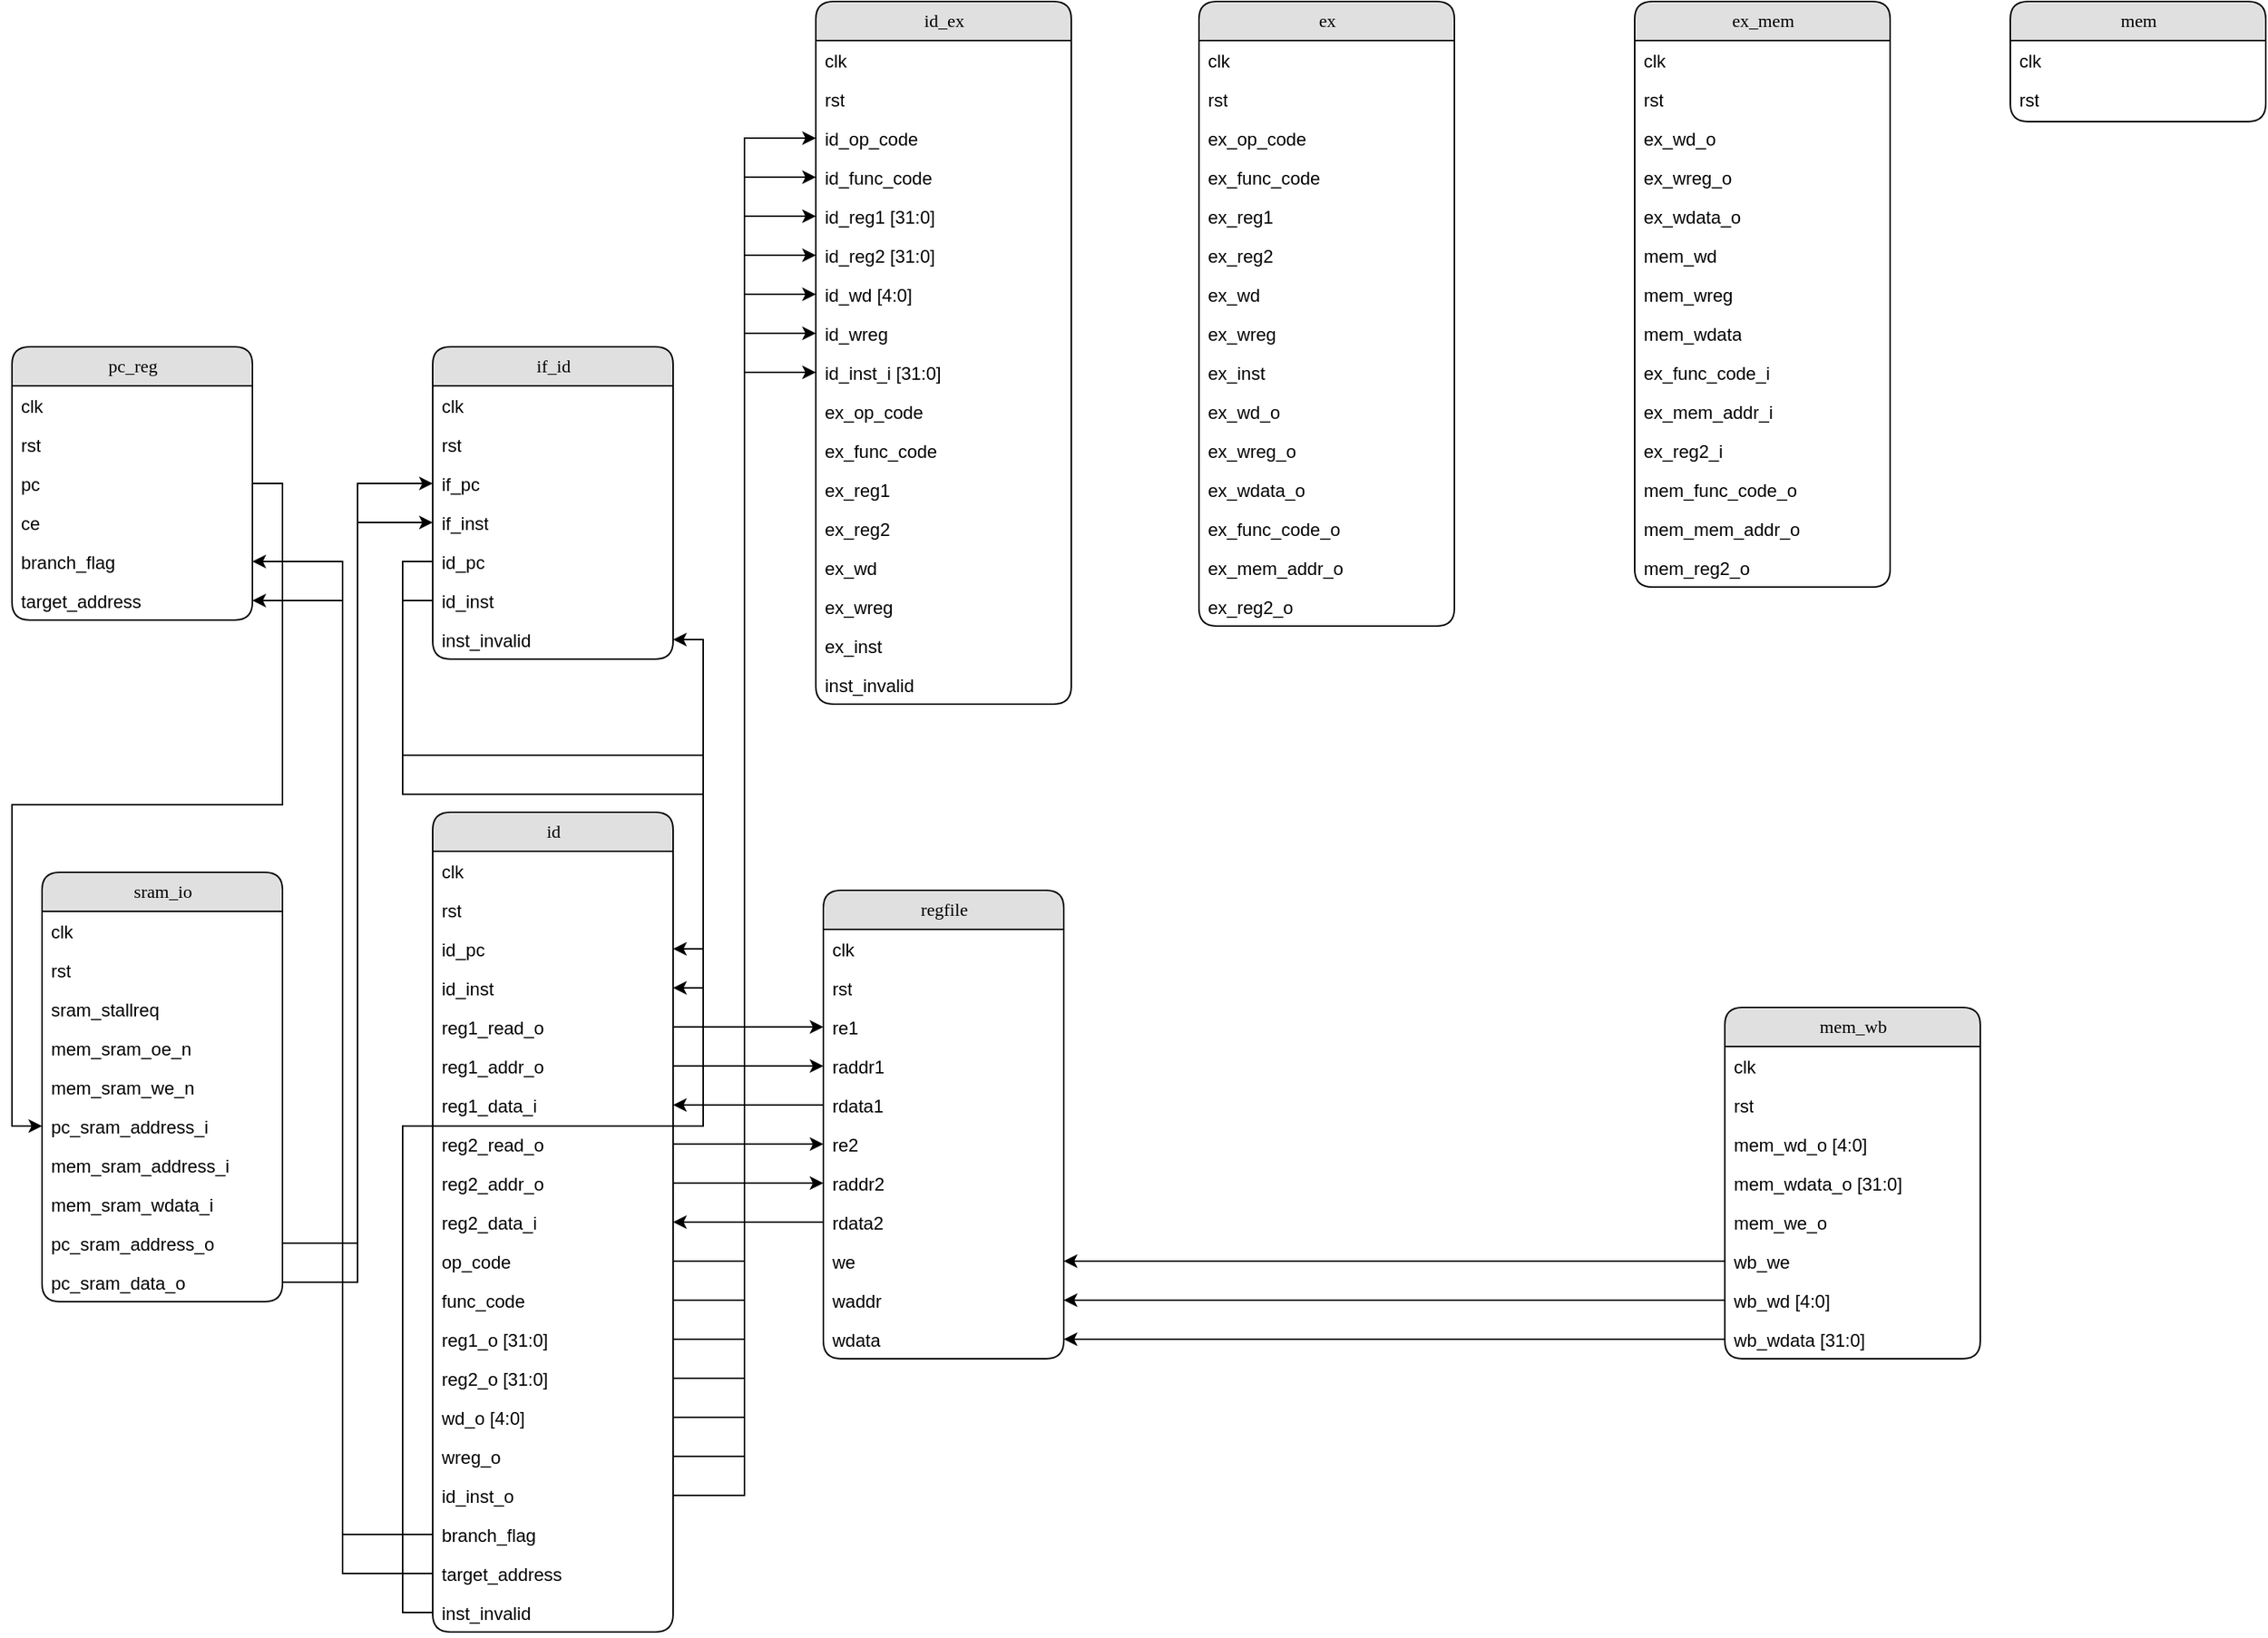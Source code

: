 <mxfile version="13.9.2" type="github">
  <diagram name="Page-1" id="b520641d-4fe3-3701-9064-5fc419738815">
    <mxGraphModel dx="2062" dy="2255" grid="1" gridSize="10" guides="1" tooltips="1" connect="1" arrows="1" fold="1" page="1" pageScale="1" pageWidth="850" pageHeight="1100" background="#ffffff" math="0" shadow="0">
      <root>
        <mxCell id="0" />
        <mxCell id="1" parent="0" />
        <mxCell id="21ea969265ad0168-6" value="pc_reg" style="swimlane;html=1;fontStyle=0;childLayout=stackLayout;horizontal=1;startSize=26;fillColor=#e0e0e0;horizontalStack=0;resizeParent=1;resizeLast=0;collapsible=1;marginBottom=0;swimlaneFillColor=#ffffff;align=center;rounded=1;shadow=0;comic=0;labelBackgroundColor=none;strokeWidth=1;fontFamily=Verdana;fontSize=12" parent="1" vertex="1">
          <mxGeometry x="50" y="130" width="160" height="182" as="geometry">
            <mxRectangle x="160" y="74" width="70" height="26" as="alternateBounds" />
          </mxGeometry>
        </mxCell>
        <mxCell id="21ea969265ad0168-7" value="clk" style="text;html=1;strokeColor=none;fillColor=none;spacingLeft=4;spacingRight=4;whiteSpace=wrap;overflow=hidden;rotatable=0;points=[[0,0.5],[1,0.5]];portConstraint=eastwest;" parent="21ea969265ad0168-6" vertex="1">
          <mxGeometry y="26" width="160" height="26" as="geometry" />
        </mxCell>
        <mxCell id="21ea969265ad0168-8" value="rst" style="text;html=1;strokeColor=none;fillColor=none;spacingLeft=4;spacingRight=4;whiteSpace=wrap;overflow=hidden;rotatable=0;points=[[0,0.5],[1,0.5]];portConstraint=eastwest;" parent="21ea969265ad0168-6" vertex="1">
          <mxGeometry y="52" width="160" height="26" as="geometry" />
        </mxCell>
        <mxCell id="21ea969265ad0168-9" value="pc" style="text;html=1;strokeColor=none;fillColor=none;spacingLeft=4;spacingRight=4;whiteSpace=wrap;overflow=hidden;rotatable=0;points=[[0,0.5],[1,0.5]];portConstraint=eastwest;" parent="21ea969265ad0168-6" vertex="1">
          <mxGeometry y="78" width="160" height="26" as="geometry" />
        </mxCell>
        <mxCell id="YsdhhC4Hr84g5VF4oJ76-20" value="ce" style="text;html=1;strokeColor=none;fillColor=none;spacingLeft=4;spacingRight=4;whiteSpace=wrap;overflow=hidden;rotatable=0;points=[[0,0.5],[1,0.5]];portConstraint=eastwest;" vertex="1" parent="21ea969265ad0168-6">
          <mxGeometry y="104" width="160" height="26" as="geometry" />
        </mxCell>
        <mxCell id="YsdhhC4Hr84g5VF4oJ76-26" value="branch_flag" style="text;html=1;strokeColor=none;fillColor=none;spacingLeft=4;spacingRight=4;whiteSpace=wrap;overflow=hidden;rotatable=0;points=[[0,0.5],[1,0.5]];portConstraint=eastwest;" vertex="1" parent="21ea969265ad0168-6">
          <mxGeometry y="130" width="160" height="26" as="geometry" />
        </mxCell>
        <mxCell id="YsdhhC4Hr84g5VF4oJ76-27" value="target_address" style="text;html=1;strokeColor=none;fillColor=none;spacingLeft=4;spacingRight=4;whiteSpace=wrap;overflow=hidden;rotatable=0;points=[[0,0.5],[1,0.5]];portConstraint=eastwest;" vertex="1" parent="21ea969265ad0168-6">
          <mxGeometry y="156" width="160" height="26" as="geometry" />
        </mxCell>
        <mxCell id="YsdhhC4Hr84g5VF4oJ76-32" value="sram_io" style="swimlane;html=1;fontStyle=0;childLayout=stackLayout;horizontal=1;startSize=26;fillColor=#e0e0e0;horizontalStack=0;resizeParent=1;resizeLast=0;collapsible=1;marginBottom=0;swimlaneFillColor=#ffffff;align=center;rounded=1;shadow=0;comic=0;labelBackgroundColor=none;strokeWidth=1;fontFamily=Verdana;fontSize=12" vertex="1" parent="1">
          <mxGeometry x="70" y="480" width="160" height="286" as="geometry" />
        </mxCell>
        <mxCell id="YsdhhC4Hr84g5VF4oJ76-33" value="clk" style="text;html=1;strokeColor=none;fillColor=none;spacingLeft=4;spacingRight=4;whiteSpace=wrap;overflow=hidden;rotatable=0;points=[[0,0.5],[1,0.5]];portConstraint=eastwest;" vertex="1" parent="YsdhhC4Hr84g5VF4oJ76-32">
          <mxGeometry y="26" width="160" height="26" as="geometry" />
        </mxCell>
        <mxCell id="YsdhhC4Hr84g5VF4oJ76-34" value="rst" style="text;html=1;strokeColor=none;fillColor=none;spacingLeft=4;spacingRight=4;whiteSpace=wrap;overflow=hidden;rotatable=0;points=[[0,0.5],[1,0.5]];portConstraint=eastwest;" vertex="1" parent="YsdhhC4Hr84g5VF4oJ76-32">
          <mxGeometry y="52" width="160" height="26" as="geometry" />
        </mxCell>
        <mxCell id="YsdhhC4Hr84g5VF4oJ76-35" value="sram_stallreq" style="text;html=1;strokeColor=none;fillColor=none;spacingLeft=4;spacingRight=4;whiteSpace=wrap;overflow=hidden;rotatable=0;points=[[0,0.5],[1,0.5]];portConstraint=eastwest;" vertex="1" parent="YsdhhC4Hr84g5VF4oJ76-32">
          <mxGeometry y="78" width="160" height="26" as="geometry" />
        </mxCell>
        <mxCell id="YsdhhC4Hr84g5VF4oJ76-36" value="mem_sram_oe_n" style="text;html=1;strokeColor=none;fillColor=none;spacingLeft=4;spacingRight=4;whiteSpace=wrap;overflow=hidden;rotatable=0;points=[[0,0.5],[1,0.5]];portConstraint=eastwest;" vertex="1" parent="YsdhhC4Hr84g5VF4oJ76-32">
          <mxGeometry y="104" width="160" height="26" as="geometry" />
        </mxCell>
        <mxCell id="YsdhhC4Hr84g5VF4oJ76-37" value="mem_sram_we_n" style="text;html=1;strokeColor=none;fillColor=none;spacingLeft=4;spacingRight=4;whiteSpace=wrap;overflow=hidden;rotatable=0;points=[[0,0.5],[1,0.5]];portConstraint=eastwest;" vertex="1" parent="YsdhhC4Hr84g5VF4oJ76-32">
          <mxGeometry y="130" width="160" height="26" as="geometry" />
        </mxCell>
        <mxCell id="YsdhhC4Hr84g5VF4oJ76-38" value="pc_sram_address_i" style="text;html=1;strokeColor=none;fillColor=none;spacingLeft=4;spacingRight=4;whiteSpace=wrap;overflow=hidden;rotatable=0;points=[[0,0.5],[1,0.5]];portConstraint=eastwest;" vertex="1" parent="YsdhhC4Hr84g5VF4oJ76-32">
          <mxGeometry y="156" width="160" height="26" as="geometry" />
        </mxCell>
        <mxCell id="YsdhhC4Hr84g5VF4oJ76-39" value="mem_sram_address_i" style="text;html=1;strokeColor=none;fillColor=none;spacingLeft=4;spacingRight=4;whiteSpace=wrap;overflow=hidden;rotatable=0;points=[[0,0.5],[1,0.5]];portConstraint=eastwest;" vertex="1" parent="YsdhhC4Hr84g5VF4oJ76-32">
          <mxGeometry y="182" width="160" height="26" as="geometry" />
        </mxCell>
        <mxCell id="YsdhhC4Hr84g5VF4oJ76-40" value="mem_sram_wdata_i" style="text;html=1;strokeColor=none;fillColor=none;spacingLeft=4;spacingRight=4;whiteSpace=wrap;overflow=hidden;rotatable=0;points=[[0,0.5],[1,0.5]];portConstraint=eastwest;" vertex="1" parent="YsdhhC4Hr84g5VF4oJ76-32">
          <mxGeometry y="208" width="160" height="26" as="geometry" />
        </mxCell>
        <mxCell id="YsdhhC4Hr84g5VF4oJ76-42" value="pc_sram_address_o" style="text;html=1;strokeColor=none;fillColor=none;spacingLeft=4;spacingRight=4;whiteSpace=wrap;overflow=hidden;rotatable=0;points=[[0,0.5],[1,0.5]];portConstraint=eastwest;" vertex="1" parent="YsdhhC4Hr84g5VF4oJ76-32">
          <mxGeometry y="234" width="160" height="26" as="geometry" />
        </mxCell>
        <mxCell id="YsdhhC4Hr84g5VF4oJ76-41" value="pc_sram_data_o" style="text;html=1;strokeColor=none;fillColor=none;spacingLeft=4;spacingRight=4;whiteSpace=wrap;overflow=hidden;rotatable=0;points=[[0,0.5],[1,0.5]];portConstraint=eastwest;" vertex="1" parent="YsdhhC4Hr84g5VF4oJ76-32">
          <mxGeometry y="260" width="160" height="26" as="geometry" />
        </mxCell>
        <mxCell id="YsdhhC4Hr84g5VF4oJ76-43" style="edgeStyle=orthogonalEdgeStyle;rounded=0;orthogonalLoop=1;jettySize=auto;html=1;" edge="1" parent="1" source="21ea969265ad0168-9" target="YsdhhC4Hr84g5VF4oJ76-38">
          <mxGeometry relative="1" as="geometry" />
        </mxCell>
        <mxCell id="YsdhhC4Hr84g5VF4oJ76-44" value="if_id" style="swimlane;html=1;fontStyle=0;childLayout=stackLayout;horizontal=1;startSize=26;fillColor=#e0e0e0;horizontalStack=0;resizeParent=1;resizeLast=0;collapsible=1;marginBottom=0;swimlaneFillColor=#ffffff;align=center;rounded=1;shadow=0;comic=0;labelBackgroundColor=none;strokeWidth=1;fontFamily=Verdana;fontSize=12" vertex="1" parent="1">
          <mxGeometry x="330" y="130" width="160" height="208" as="geometry" />
        </mxCell>
        <mxCell id="YsdhhC4Hr84g5VF4oJ76-45" value="clk" style="text;html=1;strokeColor=none;fillColor=none;spacingLeft=4;spacingRight=4;whiteSpace=wrap;overflow=hidden;rotatable=0;points=[[0,0.5],[1,0.5]];portConstraint=eastwest;" vertex="1" parent="YsdhhC4Hr84g5VF4oJ76-44">
          <mxGeometry y="26" width="160" height="26" as="geometry" />
        </mxCell>
        <mxCell id="YsdhhC4Hr84g5VF4oJ76-46" value="rst" style="text;html=1;strokeColor=none;fillColor=none;spacingLeft=4;spacingRight=4;whiteSpace=wrap;overflow=hidden;rotatable=0;points=[[0,0.5],[1,0.5]];portConstraint=eastwest;" vertex="1" parent="YsdhhC4Hr84g5VF4oJ76-44">
          <mxGeometry y="52" width="160" height="26" as="geometry" />
        </mxCell>
        <mxCell id="YsdhhC4Hr84g5VF4oJ76-47" value="if_pc" style="text;html=1;strokeColor=none;fillColor=none;spacingLeft=4;spacingRight=4;whiteSpace=wrap;overflow=hidden;rotatable=0;points=[[0,0.5],[1,0.5]];portConstraint=eastwest;" vertex="1" parent="YsdhhC4Hr84g5VF4oJ76-44">
          <mxGeometry y="78" width="160" height="26" as="geometry" />
        </mxCell>
        <mxCell id="YsdhhC4Hr84g5VF4oJ76-48" value="if_inst" style="text;html=1;strokeColor=none;fillColor=none;spacingLeft=4;spacingRight=4;whiteSpace=wrap;overflow=hidden;rotatable=0;points=[[0,0.5],[1,0.5]];portConstraint=eastwest;" vertex="1" parent="YsdhhC4Hr84g5VF4oJ76-44">
          <mxGeometry y="104" width="160" height="26" as="geometry" />
        </mxCell>
        <mxCell id="YsdhhC4Hr84g5VF4oJ76-49" value="id_pc" style="text;html=1;strokeColor=none;fillColor=none;spacingLeft=4;spacingRight=4;whiteSpace=wrap;overflow=hidden;rotatable=0;points=[[0,0.5],[1,0.5]];portConstraint=eastwest;" vertex="1" parent="YsdhhC4Hr84g5VF4oJ76-44">
          <mxGeometry y="130" width="160" height="26" as="geometry" />
        </mxCell>
        <mxCell id="YsdhhC4Hr84g5VF4oJ76-50" value="id_inst" style="text;html=1;strokeColor=none;fillColor=none;spacingLeft=4;spacingRight=4;whiteSpace=wrap;overflow=hidden;rotatable=0;points=[[0,0.5],[1,0.5]];portConstraint=eastwest;" vertex="1" parent="YsdhhC4Hr84g5VF4oJ76-44">
          <mxGeometry y="156" width="160" height="26" as="geometry" />
        </mxCell>
        <mxCell id="YsdhhC4Hr84g5VF4oJ76-51" value="inst_invalid" style="text;html=1;strokeColor=none;fillColor=none;spacingLeft=4;spacingRight=4;whiteSpace=wrap;overflow=hidden;rotatable=0;points=[[0,0.5],[1,0.5]];portConstraint=eastwest;" vertex="1" parent="YsdhhC4Hr84g5VF4oJ76-44">
          <mxGeometry y="182" width="160" height="26" as="geometry" />
        </mxCell>
        <mxCell id="YsdhhC4Hr84g5VF4oJ76-52" style="edgeStyle=orthogonalEdgeStyle;rounded=0;orthogonalLoop=1;jettySize=auto;html=1;" edge="1" parent="1" source="YsdhhC4Hr84g5VF4oJ76-42" target="YsdhhC4Hr84g5VF4oJ76-47">
          <mxGeometry relative="1" as="geometry" />
        </mxCell>
        <mxCell id="YsdhhC4Hr84g5VF4oJ76-53" style="edgeStyle=orthogonalEdgeStyle;rounded=0;orthogonalLoop=1;jettySize=auto;html=1;" edge="1" parent="1" source="YsdhhC4Hr84g5VF4oJ76-41" target="YsdhhC4Hr84g5VF4oJ76-48">
          <mxGeometry relative="1" as="geometry" />
        </mxCell>
        <mxCell id="YsdhhC4Hr84g5VF4oJ76-54" value="id" style="swimlane;html=1;fontStyle=0;childLayout=stackLayout;horizontal=1;startSize=26;fillColor=#e0e0e0;horizontalStack=0;resizeParent=1;resizeLast=0;collapsible=1;marginBottom=0;swimlaneFillColor=#ffffff;align=center;rounded=1;shadow=0;comic=0;labelBackgroundColor=none;strokeWidth=1;fontFamily=Verdana;fontSize=12" vertex="1" parent="1">
          <mxGeometry x="330" y="440" width="160" height="546" as="geometry" />
        </mxCell>
        <mxCell id="YsdhhC4Hr84g5VF4oJ76-55" value="clk" style="text;html=1;strokeColor=none;fillColor=none;spacingLeft=4;spacingRight=4;whiteSpace=wrap;overflow=hidden;rotatable=0;points=[[0,0.5],[1,0.5]];portConstraint=eastwest;" vertex="1" parent="YsdhhC4Hr84g5VF4oJ76-54">
          <mxGeometry y="26" width="160" height="26" as="geometry" />
        </mxCell>
        <mxCell id="YsdhhC4Hr84g5VF4oJ76-56" value="rst" style="text;html=1;strokeColor=none;fillColor=none;spacingLeft=4;spacingRight=4;whiteSpace=wrap;overflow=hidden;rotatable=0;points=[[0,0.5],[1,0.5]];portConstraint=eastwest;" vertex="1" parent="YsdhhC4Hr84g5VF4oJ76-54">
          <mxGeometry y="52" width="160" height="26" as="geometry" />
        </mxCell>
        <mxCell id="YsdhhC4Hr84g5VF4oJ76-57" value="id_pc" style="text;html=1;strokeColor=none;fillColor=none;spacingLeft=4;spacingRight=4;whiteSpace=wrap;overflow=hidden;rotatable=0;points=[[0,0.5],[1,0.5]];portConstraint=eastwest;" vertex="1" parent="YsdhhC4Hr84g5VF4oJ76-54">
          <mxGeometry y="78" width="160" height="26" as="geometry" />
        </mxCell>
        <mxCell id="YsdhhC4Hr84g5VF4oJ76-58" value="id_inst" style="text;html=1;strokeColor=none;fillColor=none;spacingLeft=4;spacingRight=4;whiteSpace=wrap;overflow=hidden;rotatable=0;points=[[0,0.5],[1,0.5]];portConstraint=eastwest;" vertex="1" parent="YsdhhC4Hr84g5VF4oJ76-54">
          <mxGeometry y="104" width="160" height="26" as="geometry" />
        </mxCell>
        <mxCell id="YsdhhC4Hr84g5VF4oJ76-80" value="reg1_read_o" style="text;html=1;strokeColor=none;fillColor=none;spacingLeft=4;spacingRight=4;whiteSpace=wrap;overflow=hidden;rotatable=0;points=[[0,0.5],[1,0.5]];portConstraint=eastwest;" vertex="1" parent="YsdhhC4Hr84g5VF4oJ76-54">
          <mxGeometry y="130" width="160" height="26" as="geometry" />
        </mxCell>
        <mxCell id="YsdhhC4Hr84g5VF4oJ76-73" value="reg1_addr_o" style="text;html=1;strokeColor=none;fillColor=none;spacingLeft=4;spacingRight=4;whiteSpace=wrap;overflow=hidden;rotatable=0;points=[[0,0.5],[1,0.5]];portConstraint=eastwest;" vertex="1" parent="YsdhhC4Hr84g5VF4oJ76-54">
          <mxGeometry y="156" width="160" height="26" as="geometry" />
        </mxCell>
        <mxCell id="YsdhhC4Hr84g5VF4oJ76-78" value="reg1_data_i" style="text;html=1;strokeColor=none;fillColor=none;spacingLeft=4;spacingRight=4;whiteSpace=wrap;overflow=hidden;rotatable=0;points=[[0,0.5],[1,0.5]];portConstraint=eastwest;" vertex="1" parent="YsdhhC4Hr84g5VF4oJ76-54">
          <mxGeometry y="182" width="160" height="26" as="geometry" />
        </mxCell>
        <mxCell id="YsdhhC4Hr84g5VF4oJ76-74" value="reg2_read_o" style="text;html=1;strokeColor=none;fillColor=none;spacingLeft=4;spacingRight=4;whiteSpace=wrap;overflow=hidden;rotatable=0;points=[[0,0.5],[1,0.5]];portConstraint=eastwest;" vertex="1" parent="YsdhhC4Hr84g5VF4oJ76-54">
          <mxGeometry y="208" width="160" height="26" as="geometry" />
        </mxCell>
        <mxCell id="YsdhhC4Hr84g5VF4oJ76-79" value="reg2_addr_o" style="text;html=1;strokeColor=none;fillColor=none;spacingLeft=4;spacingRight=4;whiteSpace=wrap;overflow=hidden;rotatable=0;points=[[0,0.5],[1,0.5]];portConstraint=eastwest;" vertex="1" parent="YsdhhC4Hr84g5VF4oJ76-54">
          <mxGeometry y="234" width="160" height="26" as="geometry" />
        </mxCell>
        <mxCell id="YsdhhC4Hr84g5VF4oJ76-81" value="reg2_data_i" style="text;html=1;strokeColor=none;fillColor=none;spacingLeft=4;spacingRight=4;whiteSpace=wrap;overflow=hidden;rotatable=0;points=[[0,0.5],[1,0.5]];portConstraint=eastwest;" vertex="1" parent="YsdhhC4Hr84g5VF4oJ76-54">
          <mxGeometry y="260" width="160" height="26" as="geometry" />
        </mxCell>
        <mxCell id="YsdhhC4Hr84g5VF4oJ76-88" value="op_code" style="text;html=1;strokeColor=none;fillColor=none;spacingLeft=4;spacingRight=4;whiteSpace=wrap;overflow=hidden;rotatable=0;points=[[0,0.5],[1,0.5]];portConstraint=eastwest;" vertex="1" parent="YsdhhC4Hr84g5VF4oJ76-54">
          <mxGeometry y="286" width="160" height="26" as="geometry" />
        </mxCell>
        <mxCell id="YsdhhC4Hr84g5VF4oJ76-89" value="func_code" style="text;html=1;strokeColor=none;fillColor=none;spacingLeft=4;spacingRight=4;whiteSpace=wrap;overflow=hidden;rotatable=0;points=[[0,0.5],[1,0.5]];portConstraint=eastwest;" vertex="1" parent="YsdhhC4Hr84g5VF4oJ76-54">
          <mxGeometry y="312" width="160" height="26" as="geometry" />
        </mxCell>
        <mxCell id="YsdhhC4Hr84g5VF4oJ76-90" value="reg1_o [31:0]" style="text;html=1;strokeColor=none;fillColor=none;spacingLeft=4;spacingRight=4;whiteSpace=wrap;overflow=hidden;rotatable=0;points=[[0,0.5],[1,0.5]];portConstraint=eastwest;" vertex="1" parent="YsdhhC4Hr84g5VF4oJ76-54">
          <mxGeometry y="338" width="160" height="26" as="geometry" />
        </mxCell>
        <mxCell id="YsdhhC4Hr84g5VF4oJ76-91" value="reg2_o [31:0]" style="text;html=1;strokeColor=none;fillColor=none;spacingLeft=4;spacingRight=4;whiteSpace=wrap;overflow=hidden;rotatable=0;points=[[0,0.5],[1,0.5]];portConstraint=eastwest;" vertex="1" parent="YsdhhC4Hr84g5VF4oJ76-54">
          <mxGeometry y="364" width="160" height="26" as="geometry" />
        </mxCell>
        <mxCell id="YsdhhC4Hr84g5VF4oJ76-92" value="wd_o [4:0]" style="text;html=1;strokeColor=none;fillColor=none;spacingLeft=4;spacingRight=4;whiteSpace=wrap;overflow=hidden;rotatable=0;points=[[0,0.5],[1,0.5]];portConstraint=eastwest;" vertex="1" parent="YsdhhC4Hr84g5VF4oJ76-54">
          <mxGeometry y="390" width="160" height="26" as="geometry" />
        </mxCell>
        <mxCell id="YsdhhC4Hr84g5VF4oJ76-93" value="wreg_o" style="text;html=1;strokeColor=none;fillColor=none;spacingLeft=4;spacingRight=4;whiteSpace=wrap;overflow=hidden;rotatable=0;points=[[0,0.5],[1,0.5]];portConstraint=eastwest;" vertex="1" parent="YsdhhC4Hr84g5VF4oJ76-54">
          <mxGeometry y="416" width="160" height="26" as="geometry" />
        </mxCell>
        <mxCell id="YsdhhC4Hr84g5VF4oJ76-145" value="id_inst_o" style="text;html=1;strokeColor=none;fillColor=none;spacingLeft=4;spacingRight=4;whiteSpace=wrap;overflow=hidden;rotatable=0;points=[[0,0.5],[1,0.5]];portConstraint=eastwest;" vertex="1" parent="YsdhhC4Hr84g5VF4oJ76-54">
          <mxGeometry y="442" width="160" height="26" as="geometry" />
        </mxCell>
        <mxCell id="YsdhhC4Hr84g5VF4oJ76-146" value="branch_flag" style="text;html=1;strokeColor=none;fillColor=none;spacingLeft=4;spacingRight=4;whiteSpace=wrap;overflow=hidden;rotatable=0;points=[[0,0.5],[1,0.5]];portConstraint=eastwest;" vertex="1" parent="YsdhhC4Hr84g5VF4oJ76-54">
          <mxGeometry y="468" width="160" height="26" as="geometry" />
        </mxCell>
        <mxCell id="YsdhhC4Hr84g5VF4oJ76-147" value="target_address" style="text;html=1;strokeColor=none;fillColor=none;spacingLeft=4;spacingRight=4;whiteSpace=wrap;overflow=hidden;rotatable=0;points=[[0,0.5],[1,0.5]];portConstraint=eastwest;" vertex="1" parent="YsdhhC4Hr84g5VF4oJ76-54">
          <mxGeometry y="494" width="160" height="26" as="geometry" />
        </mxCell>
        <mxCell id="YsdhhC4Hr84g5VF4oJ76-148" value="inst_invalid" style="text;html=1;strokeColor=none;fillColor=none;spacingLeft=4;spacingRight=4;whiteSpace=wrap;overflow=hidden;rotatable=0;points=[[0,0.5],[1,0.5]];portConstraint=eastwest;" vertex="1" parent="YsdhhC4Hr84g5VF4oJ76-54">
          <mxGeometry y="520" width="160" height="26" as="geometry" />
        </mxCell>
        <mxCell id="YsdhhC4Hr84g5VF4oJ76-59" style="edgeStyle=orthogonalEdgeStyle;rounded=0;orthogonalLoop=1;jettySize=auto;html=1;" edge="1" parent="1" source="YsdhhC4Hr84g5VF4oJ76-49" target="YsdhhC4Hr84g5VF4oJ76-57">
          <mxGeometry relative="1" as="geometry" />
        </mxCell>
        <mxCell id="YsdhhC4Hr84g5VF4oJ76-60" style="edgeStyle=orthogonalEdgeStyle;rounded=0;orthogonalLoop=1;jettySize=auto;html=1;" edge="1" parent="1" source="YsdhhC4Hr84g5VF4oJ76-50" target="YsdhhC4Hr84g5VF4oJ76-58">
          <mxGeometry relative="1" as="geometry" />
        </mxCell>
        <mxCell id="YsdhhC4Hr84g5VF4oJ76-61" value="regfile" style="swimlane;html=1;fontStyle=0;childLayout=stackLayout;horizontal=1;startSize=26;fillColor=#e0e0e0;horizontalStack=0;resizeParent=1;resizeLast=0;collapsible=1;marginBottom=0;swimlaneFillColor=#ffffff;align=center;rounded=1;shadow=0;comic=0;labelBackgroundColor=none;strokeWidth=1;fontFamily=Verdana;fontSize=12" vertex="1" parent="1">
          <mxGeometry x="590" y="492" width="160" height="312" as="geometry" />
        </mxCell>
        <mxCell id="YsdhhC4Hr84g5VF4oJ76-62" value="clk" style="text;html=1;strokeColor=none;fillColor=none;spacingLeft=4;spacingRight=4;whiteSpace=wrap;overflow=hidden;rotatable=0;points=[[0,0.5],[1,0.5]];portConstraint=eastwest;" vertex="1" parent="YsdhhC4Hr84g5VF4oJ76-61">
          <mxGeometry y="26" width="160" height="26" as="geometry" />
        </mxCell>
        <mxCell id="YsdhhC4Hr84g5VF4oJ76-63" value="rst" style="text;html=1;strokeColor=none;fillColor=none;spacingLeft=4;spacingRight=4;whiteSpace=wrap;overflow=hidden;rotatable=0;points=[[0,0.5],[1,0.5]];portConstraint=eastwest;" vertex="1" parent="YsdhhC4Hr84g5VF4oJ76-61">
          <mxGeometry y="52" width="160" height="26" as="geometry" />
        </mxCell>
        <mxCell id="YsdhhC4Hr84g5VF4oJ76-65" value="re1" style="text;html=1;strokeColor=none;fillColor=none;spacingLeft=4;spacingRight=4;whiteSpace=wrap;overflow=hidden;rotatable=0;points=[[0,0.5],[1,0.5]];portConstraint=eastwest;" vertex="1" parent="YsdhhC4Hr84g5VF4oJ76-61">
          <mxGeometry y="78" width="160" height="26" as="geometry" />
        </mxCell>
        <mxCell id="YsdhhC4Hr84g5VF4oJ76-64" value="raddr1" style="text;html=1;strokeColor=none;fillColor=none;spacingLeft=4;spacingRight=4;whiteSpace=wrap;overflow=hidden;rotatable=0;points=[[0,0.5],[1,0.5]];portConstraint=eastwest;" vertex="1" parent="YsdhhC4Hr84g5VF4oJ76-61">
          <mxGeometry y="104" width="160" height="26" as="geometry" />
        </mxCell>
        <mxCell id="YsdhhC4Hr84g5VF4oJ76-66" value="rdata1" style="text;html=1;strokeColor=none;fillColor=none;spacingLeft=4;spacingRight=4;whiteSpace=wrap;overflow=hidden;rotatable=0;points=[[0,0.5],[1,0.5]];portConstraint=eastwest;" vertex="1" parent="YsdhhC4Hr84g5VF4oJ76-61">
          <mxGeometry y="130" width="160" height="26" as="geometry" />
        </mxCell>
        <mxCell id="YsdhhC4Hr84g5VF4oJ76-68" value="re2" style="text;html=1;strokeColor=none;fillColor=none;spacingLeft=4;spacingRight=4;whiteSpace=wrap;overflow=hidden;rotatable=0;points=[[0,0.5],[1,0.5]];portConstraint=eastwest;" vertex="1" parent="YsdhhC4Hr84g5VF4oJ76-61">
          <mxGeometry y="156" width="160" height="26" as="geometry" />
        </mxCell>
        <mxCell id="YsdhhC4Hr84g5VF4oJ76-67" value="raddr2" style="text;html=1;strokeColor=none;fillColor=none;spacingLeft=4;spacingRight=4;whiteSpace=wrap;overflow=hidden;rotatable=0;points=[[0,0.5],[1,0.5]];portConstraint=eastwest;" vertex="1" parent="YsdhhC4Hr84g5VF4oJ76-61">
          <mxGeometry y="182" width="160" height="26" as="geometry" />
        </mxCell>
        <mxCell id="YsdhhC4Hr84g5VF4oJ76-69" value="rdata2" style="text;html=1;strokeColor=none;fillColor=none;spacingLeft=4;spacingRight=4;whiteSpace=wrap;overflow=hidden;rotatable=0;points=[[0,0.5],[1,0.5]];portConstraint=eastwest;" vertex="1" parent="YsdhhC4Hr84g5VF4oJ76-61">
          <mxGeometry y="208" width="160" height="26" as="geometry" />
        </mxCell>
        <mxCell id="YsdhhC4Hr84g5VF4oJ76-70" value="we" style="text;html=1;strokeColor=none;fillColor=none;spacingLeft=4;spacingRight=4;whiteSpace=wrap;overflow=hidden;rotatable=0;points=[[0,0.5],[1,0.5]];portConstraint=eastwest;" vertex="1" parent="YsdhhC4Hr84g5VF4oJ76-61">
          <mxGeometry y="234" width="160" height="26" as="geometry" />
        </mxCell>
        <mxCell id="YsdhhC4Hr84g5VF4oJ76-71" value="waddr" style="text;html=1;strokeColor=none;fillColor=none;spacingLeft=4;spacingRight=4;whiteSpace=wrap;overflow=hidden;rotatable=0;points=[[0,0.5],[1,0.5]];portConstraint=eastwest;" vertex="1" parent="YsdhhC4Hr84g5VF4oJ76-61">
          <mxGeometry y="260" width="160" height="26" as="geometry" />
        </mxCell>
        <mxCell id="YsdhhC4Hr84g5VF4oJ76-72" value="wdata" style="text;html=1;strokeColor=none;fillColor=none;spacingLeft=4;spacingRight=4;whiteSpace=wrap;overflow=hidden;rotatable=0;points=[[0,0.5],[1,0.5]];portConstraint=eastwest;" vertex="1" parent="YsdhhC4Hr84g5VF4oJ76-61">
          <mxGeometry y="286" width="160" height="26" as="geometry" />
        </mxCell>
        <mxCell id="YsdhhC4Hr84g5VF4oJ76-82" style="edgeStyle=orthogonalEdgeStyle;rounded=0;orthogonalLoop=1;jettySize=auto;html=1;" edge="1" parent="1" source="YsdhhC4Hr84g5VF4oJ76-80" target="YsdhhC4Hr84g5VF4oJ76-65">
          <mxGeometry relative="1" as="geometry" />
        </mxCell>
        <mxCell id="YsdhhC4Hr84g5VF4oJ76-83" style="edgeStyle=orthogonalEdgeStyle;rounded=0;orthogonalLoop=1;jettySize=auto;html=1;" edge="1" parent="1" source="YsdhhC4Hr84g5VF4oJ76-73" target="YsdhhC4Hr84g5VF4oJ76-64">
          <mxGeometry relative="1" as="geometry" />
        </mxCell>
        <mxCell id="YsdhhC4Hr84g5VF4oJ76-84" style="edgeStyle=orthogonalEdgeStyle;rounded=0;orthogonalLoop=1;jettySize=auto;html=1;" edge="1" parent="1" source="YsdhhC4Hr84g5VF4oJ76-66" target="YsdhhC4Hr84g5VF4oJ76-78">
          <mxGeometry relative="1" as="geometry" />
        </mxCell>
        <mxCell id="YsdhhC4Hr84g5VF4oJ76-85" style="edgeStyle=orthogonalEdgeStyle;rounded=0;orthogonalLoop=1;jettySize=auto;html=1;" edge="1" parent="1" source="YsdhhC4Hr84g5VF4oJ76-74" target="YsdhhC4Hr84g5VF4oJ76-68">
          <mxGeometry relative="1" as="geometry" />
        </mxCell>
        <mxCell id="YsdhhC4Hr84g5VF4oJ76-86" style="edgeStyle=orthogonalEdgeStyle;rounded=0;orthogonalLoop=1;jettySize=auto;html=1;" edge="1" parent="1" source="YsdhhC4Hr84g5VF4oJ76-79" target="YsdhhC4Hr84g5VF4oJ76-67">
          <mxGeometry relative="1" as="geometry" />
        </mxCell>
        <mxCell id="YsdhhC4Hr84g5VF4oJ76-87" style="edgeStyle=orthogonalEdgeStyle;rounded=0;orthogonalLoop=1;jettySize=auto;html=1;" edge="1" parent="1" source="YsdhhC4Hr84g5VF4oJ76-69" target="YsdhhC4Hr84g5VF4oJ76-81">
          <mxGeometry relative="1" as="geometry" />
        </mxCell>
        <mxCell id="YsdhhC4Hr84g5VF4oJ76-94" value="id_ex" style="swimlane;html=1;fontStyle=0;childLayout=stackLayout;horizontal=1;startSize=26;fillColor=#e0e0e0;horizontalStack=0;resizeParent=1;resizeLast=0;collapsible=1;marginBottom=0;swimlaneFillColor=#ffffff;align=center;rounded=1;shadow=0;comic=0;labelBackgroundColor=none;strokeWidth=1;fontFamily=Verdana;fontSize=12" vertex="1" parent="1">
          <mxGeometry x="585" y="-100" width="170" height="468" as="geometry" />
        </mxCell>
        <mxCell id="YsdhhC4Hr84g5VF4oJ76-95" value="clk" style="text;html=1;strokeColor=none;fillColor=none;spacingLeft=4;spacingRight=4;whiteSpace=wrap;overflow=hidden;rotatable=0;points=[[0,0.5],[1,0.5]];portConstraint=eastwest;" vertex="1" parent="YsdhhC4Hr84g5VF4oJ76-94">
          <mxGeometry y="26" width="170" height="26" as="geometry" />
        </mxCell>
        <mxCell id="YsdhhC4Hr84g5VF4oJ76-96" value="rst" style="text;html=1;strokeColor=none;fillColor=none;spacingLeft=4;spacingRight=4;whiteSpace=wrap;overflow=hidden;rotatable=0;points=[[0,0.5],[1,0.5]];portConstraint=eastwest;" vertex="1" parent="YsdhhC4Hr84g5VF4oJ76-94">
          <mxGeometry y="52" width="170" height="26" as="geometry" />
        </mxCell>
        <mxCell id="YsdhhC4Hr84g5VF4oJ76-121" value="id_op_code" style="text;html=1;strokeColor=none;fillColor=none;spacingLeft=4;spacingRight=4;whiteSpace=wrap;overflow=hidden;rotatable=0;points=[[0,0.5],[1,0.5]];portConstraint=eastwest;" vertex="1" parent="YsdhhC4Hr84g5VF4oJ76-94">
          <mxGeometry y="78" width="170" height="26" as="geometry" />
        </mxCell>
        <mxCell id="YsdhhC4Hr84g5VF4oJ76-122" value="id_func_code" style="text;html=1;strokeColor=none;fillColor=none;spacingLeft=4;spacingRight=4;whiteSpace=wrap;overflow=hidden;rotatable=0;points=[[0,0.5],[1,0.5]];portConstraint=eastwest;" vertex="1" parent="YsdhhC4Hr84g5VF4oJ76-94">
          <mxGeometry y="104" width="170" height="26" as="geometry" />
        </mxCell>
        <mxCell id="YsdhhC4Hr84g5VF4oJ76-123" value="id_reg1 [31:0]" style="text;html=1;strokeColor=none;fillColor=none;spacingLeft=4;spacingRight=4;whiteSpace=wrap;overflow=hidden;rotatable=0;points=[[0,0.5],[1,0.5]];portConstraint=eastwest;" vertex="1" parent="YsdhhC4Hr84g5VF4oJ76-94">
          <mxGeometry y="130" width="170" height="26" as="geometry" />
        </mxCell>
        <mxCell id="YsdhhC4Hr84g5VF4oJ76-124" value="id_reg2 [31:0]" style="text;html=1;strokeColor=none;fillColor=none;spacingLeft=4;spacingRight=4;whiteSpace=wrap;overflow=hidden;rotatable=0;points=[[0,0.5],[1,0.5]];portConstraint=eastwest;" vertex="1" parent="YsdhhC4Hr84g5VF4oJ76-94">
          <mxGeometry y="156" width="170" height="26" as="geometry" />
        </mxCell>
        <mxCell id="YsdhhC4Hr84g5VF4oJ76-125" value="id_wd [4:0]" style="text;html=1;strokeColor=none;fillColor=none;spacingLeft=4;spacingRight=4;whiteSpace=wrap;overflow=hidden;rotatable=0;points=[[0,0.5],[1,0.5]];portConstraint=eastwest;" vertex="1" parent="YsdhhC4Hr84g5VF4oJ76-94">
          <mxGeometry y="182" width="170" height="26" as="geometry" />
        </mxCell>
        <mxCell id="YsdhhC4Hr84g5VF4oJ76-126" value="id_wreg" style="text;html=1;strokeColor=none;fillColor=none;spacingLeft=4;spacingRight=4;whiteSpace=wrap;overflow=hidden;rotatable=0;points=[[0,0.5],[1,0.5]];portConstraint=eastwest;" vertex="1" parent="YsdhhC4Hr84g5VF4oJ76-94">
          <mxGeometry y="208" width="170" height="26" as="geometry" />
        </mxCell>
        <mxCell id="YsdhhC4Hr84g5VF4oJ76-127" value="id_inst_i [31:0]" style="text;html=1;strokeColor=none;fillColor=none;spacingLeft=4;spacingRight=4;whiteSpace=wrap;overflow=hidden;rotatable=0;points=[[0,0.5],[1,0.5]];portConstraint=eastwest;" vertex="1" parent="YsdhhC4Hr84g5VF4oJ76-94">
          <mxGeometry y="234" width="170" height="26" as="geometry" />
        </mxCell>
        <mxCell id="YsdhhC4Hr84g5VF4oJ76-128" value="ex_op_code" style="text;html=1;strokeColor=none;fillColor=none;spacingLeft=4;spacingRight=4;whiteSpace=wrap;overflow=hidden;rotatable=0;points=[[0,0.5],[1,0.5]];portConstraint=eastwest;" vertex="1" parent="YsdhhC4Hr84g5VF4oJ76-94">
          <mxGeometry y="260" width="170" height="26" as="geometry" />
        </mxCell>
        <mxCell id="YsdhhC4Hr84g5VF4oJ76-129" value="ex_func_code" style="text;html=1;strokeColor=none;fillColor=none;spacingLeft=4;spacingRight=4;whiteSpace=wrap;overflow=hidden;rotatable=0;points=[[0,0.5],[1,0.5]];portConstraint=eastwest;" vertex="1" parent="YsdhhC4Hr84g5VF4oJ76-94">
          <mxGeometry y="286" width="170" height="26" as="geometry" />
        </mxCell>
        <mxCell id="YsdhhC4Hr84g5VF4oJ76-130" value="ex_reg1" style="text;html=1;strokeColor=none;fillColor=none;spacingLeft=4;spacingRight=4;whiteSpace=wrap;overflow=hidden;rotatable=0;points=[[0,0.5],[1,0.5]];portConstraint=eastwest;" vertex="1" parent="YsdhhC4Hr84g5VF4oJ76-94">
          <mxGeometry y="312" width="170" height="26" as="geometry" />
        </mxCell>
        <mxCell id="YsdhhC4Hr84g5VF4oJ76-131" value="ex_reg2" style="text;html=1;strokeColor=none;fillColor=none;spacingLeft=4;spacingRight=4;whiteSpace=wrap;overflow=hidden;rotatable=0;points=[[0,0.5],[1,0.5]];portConstraint=eastwest;" vertex="1" parent="YsdhhC4Hr84g5VF4oJ76-94">
          <mxGeometry y="338" width="170" height="26" as="geometry" />
        </mxCell>
        <mxCell id="YsdhhC4Hr84g5VF4oJ76-132" value="ex_wd" style="text;html=1;strokeColor=none;fillColor=none;spacingLeft=4;spacingRight=4;whiteSpace=wrap;overflow=hidden;rotatable=0;points=[[0,0.5],[1,0.5]];portConstraint=eastwest;" vertex="1" parent="YsdhhC4Hr84g5VF4oJ76-94">
          <mxGeometry y="364" width="170" height="26" as="geometry" />
        </mxCell>
        <mxCell id="YsdhhC4Hr84g5VF4oJ76-133" value="ex_wreg" style="text;html=1;strokeColor=none;fillColor=none;spacingLeft=4;spacingRight=4;whiteSpace=wrap;overflow=hidden;rotatable=0;points=[[0,0.5],[1,0.5]];portConstraint=eastwest;" vertex="1" parent="YsdhhC4Hr84g5VF4oJ76-94">
          <mxGeometry y="390" width="170" height="26" as="geometry" />
        </mxCell>
        <mxCell id="YsdhhC4Hr84g5VF4oJ76-134" value="ex_inst" style="text;html=1;strokeColor=none;fillColor=none;spacingLeft=4;spacingRight=4;whiteSpace=wrap;overflow=hidden;rotatable=0;points=[[0,0.5],[1,0.5]];portConstraint=eastwest;" vertex="1" parent="YsdhhC4Hr84g5VF4oJ76-94">
          <mxGeometry y="416" width="170" height="26" as="geometry" />
        </mxCell>
        <mxCell id="YsdhhC4Hr84g5VF4oJ76-135" value="inst_invalid" style="text;html=1;strokeColor=none;fillColor=none;spacingLeft=4;spacingRight=4;whiteSpace=wrap;overflow=hidden;rotatable=0;points=[[0,0.5],[1,0.5]];portConstraint=eastwest;" vertex="1" parent="YsdhhC4Hr84g5VF4oJ76-94">
          <mxGeometry y="442" width="170" height="26" as="geometry" />
        </mxCell>
        <mxCell id="YsdhhC4Hr84g5VF4oJ76-103" value="ex_mem" style="swimlane;html=1;fontStyle=0;childLayout=stackLayout;horizontal=1;startSize=26;fillColor=#e0e0e0;horizontalStack=0;resizeParent=1;resizeLast=0;collapsible=1;marginBottom=0;swimlaneFillColor=#ffffff;align=center;rounded=1;shadow=0;comic=0;labelBackgroundColor=none;strokeWidth=1;fontFamily=Verdana;fontSize=12" vertex="1" parent="1">
          <mxGeometry x="1130" y="-100" width="170" height="390" as="geometry" />
        </mxCell>
        <mxCell id="YsdhhC4Hr84g5VF4oJ76-104" value="clk" style="text;html=1;strokeColor=none;fillColor=none;spacingLeft=4;spacingRight=4;whiteSpace=wrap;overflow=hidden;rotatable=0;points=[[0,0.5],[1,0.5]];portConstraint=eastwest;" vertex="1" parent="YsdhhC4Hr84g5VF4oJ76-103">
          <mxGeometry y="26" width="170" height="26" as="geometry" />
        </mxCell>
        <mxCell id="YsdhhC4Hr84g5VF4oJ76-105" value="rst" style="text;html=1;strokeColor=none;fillColor=none;spacingLeft=4;spacingRight=4;whiteSpace=wrap;overflow=hidden;rotatable=0;points=[[0,0.5],[1,0.5]];portConstraint=eastwest;" vertex="1" parent="YsdhhC4Hr84g5VF4oJ76-103">
          <mxGeometry y="52" width="170" height="26" as="geometry" />
        </mxCell>
        <mxCell id="YsdhhC4Hr84g5VF4oJ76-166" value="ex_wd_o" style="text;html=1;strokeColor=none;fillColor=none;spacingLeft=4;spacingRight=4;whiteSpace=wrap;overflow=hidden;rotatable=0;points=[[0,0.5],[1,0.5]];portConstraint=eastwest;" vertex="1" parent="YsdhhC4Hr84g5VF4oJ76-103">
          <mxGeometry y="78" width="170" height="26" as="geometry" />
        </mxCell>
        <mxCell id="YsdhhC4Hr84g5VF4oJ76-167" value="ex_wreg_o" style="text;html=1;strokeColor=none;fillColor=none;spacingLeft=4;spacingRight=4;whiteSpace=wrap;overflow=hidden;rotatable=0;points=[[0,0.5],[1,0.5]];portConstraint=eastwest;" vertex="1" parent="YsdhhC4Hr84g5VF4oJ76-103">
          <mxGeometry y="104" width="170" height="26" as="geometry" />
        </mxCell>
        <mxCell id="YsdhhC4Hr84g5VF4oJ76-168" value="ex_wdata_o" style="text;html=1;strokeColor=none;fillColor=none;spacingLeft=4;spacingRight=4;whiteSpace=wrap;overflow=hidden;rotatable=0;points=[[0,0.5],[1,0.5]];portConstraint=eastwest;" vertex="1" parent="YsdhhC4Hr84g5VF4oJ76-103">
          <mxGeometry y="130" width="170" height="26" as="geometry" />
        </mxCell>
        <mxCell id="YsdhhC4Hr84g5VF4oJ76-169" value="mem_wd" style="text;html=1;strokeColor=none;fillColor=none;spacingLeft=4;spacingRight=4;whiteSpace=wrap;overflow=hidden;rotatable=0;points=[[0,0.5],[1,0.5]];portConstraint=eastwest;" vertex="1" parent="YsdhhC4Hr84g5VF4oJ76-103">
          <mxGeometry y="156" width="170" height="26" as="geometry" />
        </mxCell>
        <mxCell id="YsdhhC4Hr84g5VF4oJ76-170" value="mem_wreg" style="text;html=1;strokeColor=none;fillColor=none;spacingLeft=4;spacingRight=4;whiteSpace=wrap;overflow=hidden;rotatable=0;points=[[0,0.5],[1,0.5]];portConstraint=eastwest;" vertex="1" parent="YsdhhC4Hr84g5VF4oJ76-103">
          <mxGeometry y="182" width="170" height="26" as="geometry" />
        </mxCell>
        <mxCell id="YsdhhC4Hr84g5VF4oJ76-171" value="mem_wdata" style="text;html=1;strokeColor=none;fillColor=none;spacingLeft=4;spacingRight=4;whiteSpace=wrap;overflow=hidden;rotatable=0;points=[[0,0.5],[1,0.5]];portConstraint=eastwest;" vertex="1" parent="YsdhhC4Hr84g5VF4oJ76-103">
          <mxGeometry y="208" width="170" height="26" as="geometry" />
        </mxCell>
        <mxCell id="YsdhhC4Hr84g5VF4oJ76-172" value="ex_func_code_i" style="text;html=1;strokeColor=none;fillColor=none;spacingLeft=4;spacingRight=4;whiteSpace=wrap;overflow=hidden;rotatable=0;points=[[0,0.5],[1,0.5]];portConstraint=eastwest;" vertex="1" parent="YsdhhC4Hr84g5VF4oJ76-103">
          <mxGeometry y="234" width="170" height="26" as="geometry" />
        </mxCell>
        <mxCell id="YsdhhC4Hr84g5VF4oJ76-173" value="ex_mem_addr_i" style="text;html=1;strokeColor=none;fillColor=none;spacingLeft=4;spacingRight=4;whiteSpace=wrap;overflow=hidden;rotatable=0;points=[[0,0.5],[1,0.5]];portConstraint=eastwest;" vertex="1" parent="YsdhhC4Hr84g5VF4oJ76-103">
          <mxGeometry y="260" width="170" height="26" as="geometry" />
        </mxCell>
        <mxCell id="YsdhhC4Hr84g5VF4oJ76-174" value="ex_reg2_i" style="text;html=1;strokeColor=none;fillColor=none;spacingLeft=4;spacingRight=4;whiteSpace=wrap;overflow=hidden;rotatable=0;points=[[0,0.5],[1,0.5]];portConstraint=eastwest;" vertex="1" parent="YsdhhC4Hr84g5VF4oJ76-103">
          <mxGeometry y="286" width="170" height="26" as="geometry" />
        </mxCell>
        <mxCell id="YsdhhC4Hr84g5VF4oJ76-175" value="mem_func_code_o" style="text;html=1;strokeColor=none;fillColor=none;spacingLeft=4;spacingRight=4;whiteSpace=wrap;overflow=hidden;rotatable=0;points=[[0,0.5],[1,0.5]];portConstraint=eastwest;" vertex="1" parent="YsdhhC4Hr84g5VF4oJ76-103">
          <mxGeometry y="312" width="170" height="26" as="geometry" />
        </mxCell>
        <mxCell id="YsdhhC4Hr84g5VF4oJ76-176" value="mem_mem_addr_o" style="text;html=1;strokeColor=none;fillColor=none;spacingLeft=4;spacingRight=4;whiteSpace=wrap;overflow=hidden;rotatable=0;points=[[0,0.5],[1,0.5]];portConstraint=eastwest;" vertex="1" parent="YsdhhC4Hr84g5VF4oJ76-103">
          <mxGeometry y="338" width="170" height="26" as="geometry" />
        </mxCell>
        <mxCell id="YsdhhC4Hr84g5VF4oJ76-177" value="mem_reg2_o" style="text;html=1;strokeColor=none;fillColor=none;spacingLeft=4;spacingRight=4;whiteSpace=wrap;overflow=hidden;rotatable=0;points=[[0,0.5],[1,0.5]];portConstraint=eastwest;" vertex="1" parent="YsdhhC4Hr84g5VF4oJ76-103">
          <mxGeometry y="364" width="170" height="26" as="geometry" />
        </mxCell>
        <mxCell id="YsdhhC4Hr84g5VF4oJ76-106" value="mem" style="swimlane;html=1;fontStyle=0;childLayout=stackLayout;horizontal=1;startSize=26;fillColor=#e0e0e0;horizontalStack=0;resizeParent=1;resizeLast=0;collapsible=1;marginBottom=0;swimlaneFillColor=#ffffff;align=center;rounded=1;shadow=0;comic=0;labelBackgroundColor=none;strokeWidth=1;fontFamily=Verdana;fontSize=12" vertex="1" parent="1">
          <mxGeometry x="1380" y="-100" width="170" height="80" as="geometry" />
        </mxCell>
        <mxCell id="YsdhhC4Hr84g5VF4oJ76-107" value="clk" style="text;html=1;strokeColor=none;fillColor=none;spacingLeft=4;spacingRight=4;whiteSpace=wrap;overflow=hidden;rotatable=0;points=[[0,0.5],[1,0.5]];portConstraint=eastwest;" vertex="1" parent="YsdhhC4Hr84g5VF4oJ76-106">
          <mxGeometry y="26" width="170" height="26" as="geometry" />
        </mxCell>
        <mxCell id="YsdhhC4Hr84g5VF4oJ76-108" value="rst" style="text;html=1;strokeColor=none;fillColor=none;spacingLeft=4;spacingRight=4;whiteSpace=wrap;overflow=hidden;rotatable=0;points=[[0,0.5],[1,0.5]];portConstraint=eastwest;" vertex="1" parent="YsdhhC4Hr84g5VF4oJ76-106">
          <mxGeometry y="52" width="170" height="26" as="geometry" />
        </mxCell>
        <mxCell id="YsdhhC4Hr84g5VF4oJ76-109" value="mem_wb" style="swimlane;html=1;fontStyle=0;childLayout=stackLayout;horizontal=1;startSize=26;fillColor=#e0e0e0;horizontalStack=0;resizeParent=1;resizeLast=0;collapsible=1;marginBottom=0;swimlaneFillColor=#ffffff;align=center;rounded=1;shadow=0;comic=0;labelBackgroundColor=none;strokeWidth=1;fontFamily=Verdana;fontSize=12" vertex="1" parent="1">
          <mxGeometry x="1190" y="570" width="170" height="234" as="geometry" />
        </mxCell>
        <mxCell id="YsdhhC4Hr84g5VF4oJ76-110" value="clk" style="text;html=1;strokeColor=none;fillColor=none;spacingLeft=4;spacingRight=4;whiteSpace=wrap;overflow=hidden;rotatable=0;points=[[0,0.5],[1,0.5]];portConstraint=eastwest;" vertex="1" parent="YsdhhC4Hr84g5VF4oJ76-109">
          <mxGeometry y="26" width="170" height="26" as="geometry" />
        </mxCell>
        <mxCell id="YsdhhC4Hr84g5VF4oJ76-111" value="rst" style="text;html=1;strokeColor=none;fillColor=none;spacingLeft=4;spacingRight=4;whiteSpace=wrap;overflow=hidden;rotatable=0;points=[[0,0.5],[1,0.5]];portConstraint=eastwest;" vertex="1" parent="YsdhhC4Hr84g5VF4oJ76-109">
          <mxGeometry y="52" width="170" height="26" as="geometry" />
        </mxCell>
        <mxCell id="YsdhhC4Hr84g5VF4oJ76-112" value="mem_wd_o [4:0]" style="text;html=1;strokeColor=none;fillColor=none;spacingLeft=4;spacingRight=4;whiteSpace=wrap;overflow=hidden;rotatable=0;points=[[0,0.5],[1,0.5]];portConstraint=eastwest;" vertex="1" parent="YsdhhC4Hr84g5VF4oJ76-109">
          <mxGeometry y="78" width="170" height="26" as="geometry" />
        </mxCell>
        <mxCell id="YsdhhC4Hr84g5VF4oJ76-113" value="mem_wdata_o [31:0]" style="text;html=1;strokeColor=none;fillColor=none;spacingLeft=4;spacingRight=4;whiteSpace=wrap;overflow=hidden;rotatable=0;points=[[0,0.5],[1,0.5]];portConstraint=eastwest;" vertex="1" parent="YsdhhC4Hr84g5VF4oJ76-109">
          <mxGeometry y="104" width="170" height="26" as="geometry" />
        </mxCell>
        <mxCell id="YsdhhC4Hr84g5VF4oJ76-114" value="mem_we_o" style="text;html=1;strokeColor=none;fillColor=none;spacingLeft=4;spacingRight=4;whiteSpace=wrap;overflow=hidden;rotatable=0;points=[[0,0.5],[1,0.5]];portConstraint=eastwest;" vertex="1" parent="YsdhhC4Hr84g5VF4oJ76-109">
          <mxGeometry y="130" width="170" height="26" as="geometry" />
        </mxCell>
        <mxCell id="YsdhhC4Hr84g5VF4oJ76-116" value="wb_we" style="text;html=1;strokeColor=none;fillColor=none;spacingLeft=4;spacingRight=4;whiteSpace=wrap;overflow=hidden;rotatable=0;points=[[0,0.5],[1,0.5]];portConstraint=eastwest;" vertex="1" parent="YsdhhC4Hr84g5VF4oJ76-109">
          <mxGeometry y="156" width="170" height="26" as="geometry" />
        </mxCell>
        <mxCell id="YsdhhC4Hr84g5VF4oJ76-115" value="wb_wd [4:0]" style="text;html=1;strokeColor=none;fillColor=none;spacingLeft=4;spacingRight=4;whiteSpace=wrap;overflow=hidden;rotatable=0;points=[[0,0.5],[1,0.5]];portConstraint=eastwest;" vertex="1" parent="YsdhhC4Hr84g5VF4oJ76-109">
          <mxGeometry y="182" width="170" height="26" as="geometry" />
        </mxCell>
        <mxCell id="YsdhhC4Hr84g5VF4oJ76-117" value="wb_wdata [31:0]" style="text;html=1;strokeColor=none;fillColor=none;spacingLeft=4;spacingRight=4;whiteSpace=wrap;overflow=hidden;rotatable=0;points=[[0,0.5],[1,0.5]];portConstraint=eastwest;" vertex="1" parent="YsdhhC4Hr84g5VF4oJ76-109">
          <mxGeometry y="208" width="170" height="26" as="geometry" />
        </mxCell>
        <mxCell id="YsdhhC4Hr84g5VF4oJ76-118" style="edgeStyle=orthogonalEdgeStyle;rounded=0;orthogonalLoop=1;jettySize=auto;html=1;" edge="1" parent="1" source="YsdhhC4Hr84g5VF4oJ76-115" target="YsdhhC4Hr84g5VF4oJ76-71">
          <mxGeometry relative="1" as="geometry" />
        </mxCell>
        <mxCell id="YsdhhC4Hr84g5VF4oJ76-119" style="edgeStyle=orthogonalEdgeStyle;rounded=0;orthogonalLoop=1;jettySize=auto;html=1;" edge="1" parent="1" source="YsdhhC4Hr84g5VF4oJ76-116" target="YsdhhC4Hr84g5VF4oJ76-70">
          <mxGeometry relative="1" as="geometry" />
        </mxCell>
        <mxCell id="YsdhhC4Hr84g5VF4oJ76-120" style="edgeStyle=orthogonalEdgeStyle;rounded=0;orthogonalLoop=1;jettySize=auto;html=1;" edge="1" parent="1" source="YsdhhC4Hr84g5VF4oJ76-117" target="YsdhhC4Hr84g5VF4oJ76-72">
          <mxGeometry relative="1" as="geometry" />
        </mxCell>
        <mxCell id="YsdhhC4Hr84g5VF4oJ76-136" value="ex" style="swimlane;html=1;fontStyle=0;childLayout=stackLayout;horizontal=1;startSize=26;fillColor=#e0e0e0;horizontalStack=0;resizeParent=1;resizeLast=0;collapsible=1;marginBottom=0;swimlaneFillColor=#ffffff;align=center;rounded=1;shadow=0;comic=0;labelBackgroundColor=none;strokeWidth=1;fontFamily=Verdana;fontSize=12" vertex="1" parent="1">
          <mxGeometry x="840" y="-100" width="170" height="416" as="geometry" />
        </mxCell>
        <mxCell id="YsdhhC4Hr84g5VF4oJ76-137" value="clk" style="text;html=1;strokeColor=none;fillColor=none;spacingLeft=4;spacingRight=4;whiteSpace=wrap;overflow=hidden;rotatable=0;points=[[0,0.5],[1,0.5]];portConstraint=eastwest;" vertex="1" parent="YsdhhC4Hr84g5VF4oJ76-136">
          <mxGeometry y="26" width="170" height="26" as="geometry" />
        </mxCell>
        <mxCell id="YsdhhC4Hr84g5VF4oJ76-138" value="rst" style="text;html=1;strokeColor=none;fillColor=none;spacingLeft=4;spacingRight=4;whiteSpace=wrap;overflow=hidden;rotatable=0;points=[[0,0.5],[1,0.5]];portConstraint=eastwest;" vertex="1" parent="YsdhhC4Hr84g5VF4oJ76-136">
          <mxGeometry y="52" width="170" height="26" as="geometry" />
        </mxCell>
        <mxCell id="YsdhhC4Hr84g5VF4oJ76-153" value="ex_op_code" style="text;html=1;strokeColor=none;fillColor=none;spacingLeft=4;spacingRight=4;whiteSpace=wrap;overflow=hidden;rotatable=0;points=[[0,0.5],[1,0.5]];portConstraint=eastwest;" vertex="1" parent="YsdhhC4Hr84g5VF4oJ76-136">
          <mxGeometry y="78" width="170" height="26" as="geometry" />
        </mxCell>
        <mxCell id="YsdhhC4Hr84g5VF4oJ76-154" value="ex_func_code" style="text;html=1;strokeColor=none;fillColor=none;spacingLeft=4;spacingRight=4;whiteSpace=wrap;overflow=hidden;rotatable=0;points=[[0,0.5],[1,0.5]];portConstraint=eastwest;" vertex="1" parent="YsdhhC4Hr84g5VF4oJ76-136">
          <mxGeometry y="104" width="170" height="26" as="geometry" />
        </mxCell>
        <mxCell id="YsdhhC4Hr84g5VF4oJ76-155" value="ex_reg1" style="text;html=1;strokeColor=none;fillColor=none;spacingLeft=4;spacingRight=4;whiteSpace=wrap;overflow=hidden;rotatable=0;points=[[0,0.5],[1,0.5]];portConstraint=eastwest;" vertex="1" parent="YsdhhC4Hr84g5VF4oJ76-136">
          <mxGeometry y="130" width="170" height="26" as="geometry" />
        </mxCell>
        <mxCell id="YsdhhC4Hr84g5VF4oJ76-156" value="ex_reg2" style="text;html=1;strokeColor=none;fillColor=none;spacingLeft=4;spacingRight=4;whiteSpace=wrap;overflow=hidden;rotatable=0;points=[[0,0.5],[1,0.5]];portConstraint=eastwest;" vertex="1" parent="YsdhhC4Hr84g5VF4oJ76-136">
          <mxGeometry y="156" width="170" height="26" as="geometry" />
        </mxCell>
        <mxCell id="YsdhhC4Hr84g5VF4oJ76-157" value="ex_wd" style="text;html=1;strokeColor=none;fillColor=none;spacingLeft=4;spacingRight=4;whiteSpace=wrap;overflow=hidden;rotatable=0;points=[[0,0.5],[1,0.5]];portConstraint=eastwest;" vertex="1" parent="YsdhhC4Hr84g5VF4oJ76-136">
          <mxGeometry y="182" width="170" height="26" as="geometry" />
        </mxCell>
        <mxCell id="YsdhhC4Hr84g5VF4oJ76-158" value="ex_wreg" style="text;html=1;strokeColor=none;fillColor=none;spacingLeft=4;spacingRight=4;whiteSpace=wrap;overflow=hidden;rotatable=0;points=[[0,0.5],[1,0.5]];portConstraint=eastwest;" vertex="1" parent="YsdhhC4Hr84g5VF4oJ76-136">
          <mxGeometry y="208" width="170" height="26" as="geometry" />
        </mxCell>
        <mxCell id="YsdhhC4Hr84g5VF4oJ76-159" value="ex_inst" style="text;html=1;strokeColor=none;fillColor=none;spacingLeft=4;spacingRight=4;whiteSpace=wrap;overflow=hidden;rotatable=0;points=[[0,0.5],[1,0.5]];portConstraint=eastwest;" vertex="1" parent="YsdhhC4Hr84g5VF4oJ76-136">
          <mxGeometry y="234" width="170" height="26" as="geometry" />
        </mxCell>
        <mxCell id="YsdhhC4Hr84g5VF4oJ76-160" value="ex_wd_o" style="text;html=1;strokeColor=none;fillColor=none;spacingLeft=4;spacingRight=4;whiteSpace=wrap;overflow=hidden;rotatable=0;points=[[0,0.5],[1,0.5]];portConstraint=eastwest;" vertex="1" parent="YsdhhC4Hr84g5VF4oJ76-136">
          <mxGeometry y="260" width="170" height="26" as="geometry" />
        </mxCell>
        <mxCell id="YsdhhC4Hr84g5VF4oJ76-161" value="ex_wreg_o" style="text;html=1;strokeColor=none;fillColor=none;spacingLeft=4;spacingRight=4;whiteSpace=wrap;overflow=hidden;rotatable=0;points=[[0,0.5],[1,0.5]];portConstraint=eastwest;" vertex="1" parent="YsdhhC4Hr84g5VF4oJ76-136">
          <mxGeometry y="286" width="170" height="26" as="geometry" />
        </mxCell>
        <mxCell id="YsdhhC4Hr84g5VF4oJ76-162" value="ex_wdata_o" style="text;html=1;strokeColor=none;fillColor=none;spacingLeft=4;spacingRight=4;whiteSpace=wrap;overflow=hidden;rotatable=0;points=[[0,0.5],[1,0.5]];portConstraint=eastwest;" vertex="1" parent="YsdhhC4Hr84g5VF4oJ76-136">
          <mxGeometry y="312" width="170" height="26" as="geometry" />
        </mxCell>
        <mxCell id="YsdhhC4Hr84g5VF4oJ76-163" value="ex_func_code_o" style="text;html=1;strokeColor=none;fillColor=none;spacingLeft=4;spacingRight=4;whiteSpace=wrap;overflow=hidden;rotatable=0;points=[[0,0.5],[1,0.5]];portConstraint=eastwest;" vertex="1" parent="YsdhhC4Hr84g5VF4oJ76-136">
          <mxGeometry y="338" width="170" height="26" as="geometry" />
        </mxCell>
        <mxCell id="YsdhhC4Hr84g5VF4oJ76-164" value="ex_mem_addr_o" style="text;html=1;strokeColor=none;fillColor=none;spacingLeft=4;spacingRight=4;whiteSpace=wrap;overflow=hidden;rotatable=0;points=[[0,0.5],[1,0.5]];portConstraint=eastwest;" vertex="1" parent="YsdhhC4Hr84g5VF4oJ76-136">
          <mxGeometry y="364" width="170" height="26" as="geometry" />
        </mxCell>
        <mxCell id="YsdhhC4Hr84g5VF4oJ76-165" value="ex_reg2_o" style="text;html=1;strokeColor=none;fillColor=none;spacingLeft=4;spacingRight=4;whiteSpace=wrap;overflow=hidden;rotatable=0;points=[[0,0.5],[1,0.5]];portConstraint=eastwest;" vertex="1" parent="YsdhhC4Hr84g5VF4oJ76-136">
          <mxGeometry y="390" width="170" height="26" as="geometry" />
        </mxCell>
        <mxCell id="YsdhhC4Hr84g5VF4oJ76-139" style="edgeStyle=orthogonalEdgeStyle;rounded=0;orthogonalLoop=1;jettySize=auto;html=1;" edge="1" parent="1" source="YsdhhC4Hr84g5VF4oJ76-88" target="YsdhhC4Hr84g5VF4oJ76-121">
          <mxGeometry relative="1" as="geometry" />
        </mxCell>
        <mxCell id="YsdhhC4Hr84g5VF4oJ76-140" style="edgeStyle=orthogonalEdgeStyle;rounded=0;orthogonalLoop=1;jettySize=auto;html=1;" edge="1" parent="1" source="YsdhhC4Hr84g5VF4oJ76-89" target="YsdhhC4Hr84g5VF4oJ76-122">
          <mxGeometry relative="1" as="geometry" />
        </mxCell>
        <mxCell id="YsdhhC4Hr84g5VF4oJ76-141" style="edgeStyle=orthogonalEdgeStyle;rounded=0;orthogonalLoop=1;jettySize=auto;html=1;" edge="1" parent="1" source="YsdhhC4Hr84g5VF4oJ76-90" target="YsdhhC4Hr84g5VF4oJ76-123">
          <mxGeometry relative="1" as="geometry" />
        </mxCell>
        <mxCell id="YsdhhC4Hr84g5VF4oJ76-142" style="edgeStyle=orthogonalEdgeStyle;rounded=0;orthogonalLoop=1;jettySize=auto;html=1;" edge="1" parent="1" source="YsdhhC4Hr84g5VF4oJ76-91" target="YsdhhC4Hr84g5VF4oJ76-124">
          <mxGeometry relative="1" as="geometry" />
        </mxCell>
        <mxCell id="YsdhhC4Hr84g5VF4oJ76-143" style="edgeStyle=orthogonalEdgeStyle;rounded=0;orthogonalLoop=1;jettySize=auto;html=1;" edge="1" parent="1" source="YsdhhC4Hr84g5VF4oJ76-92" target="YsdhhC4Hr84g5VF4oJ76-125">
          <mxGeometry relative="1" as="geometry" />
        </mxCell>
        <mxCell id="YsdhhC4Hr84g5VF4oJ76-144" style="edgeStyle=orthogonalEdgeStyle;rounded=0;orthogonalLoop=1;jettySize=auto;html=1;" edge="1" parent="1" source="YsdhhC4Hr84g5VF4oJ76-93" target="YsdhhC4Hr84g5VF4oJ76-126">
          <mxGeometry relative="1" as="geometry" />
        </mxCell>
        <mxCell id="YsdhhC4Hr84g5VF4oJ76-149" style="edgeStyle=orthogonalEdgeStyle;rounded=0;orthogonalLoop=1;jettySize=auto;html=1;" edge="1" parent="1" source="YsdhhC4Hr84g5VF4oJ76-145" target="YsdhhC4Hr84g5VF4oJ76-127">
          <mxGeometry relative="1" as="geometry" />
        </mxCell>
        <mxCell id="YsdhhC4Hr84g5VF4oJ76-150" style="edgeStyle=orthogonalEdgeStyle;rounded=0;orthogonalLoop=1;jettySize=auto;html=1;" edge="1" parent="1" source="YsdhhC4Hr84g5VF4oJ76-146" target="YsdhhC4Hr84g5VF4oJ76-26">
          <mxGeometry relative="1" as="geometry" />
        </mxCell>
        <mxCell id="YsdhhC4Hr84g5VF4oJ76-151" style="edgeStyle=orthogonalEdgeStyle;rounded=0;orthogonalLoop=1;jettySize=auto;html=1;" edge="1" parent="1" source="YsdhhC4Hr84g5VF4oJ76-147" target="YsdhhC4Hr84g5VF4oJ76-27">
          <mxGeometry relative="1" as="geometry" />
        </mxCell>
        <mxCell id="YsdhhC4Hr84g5VF4oJ76-152" style="edgeStyle=orthogonalEdgeStyle;rounded=0;orthogonalLoop=1;jettySize=auto;html=1;" edge="1" parent="1" source="YsdhhC4Hr84g5VF4oJ76-148" target="YsdhhC4Hr84g5VF4oJ76-51">
          <mxGeometry relative="1" as="geometry" />
        </mxCell>
      </root>
    </mxGraphModel>
  </diagram>
</mxfile>
